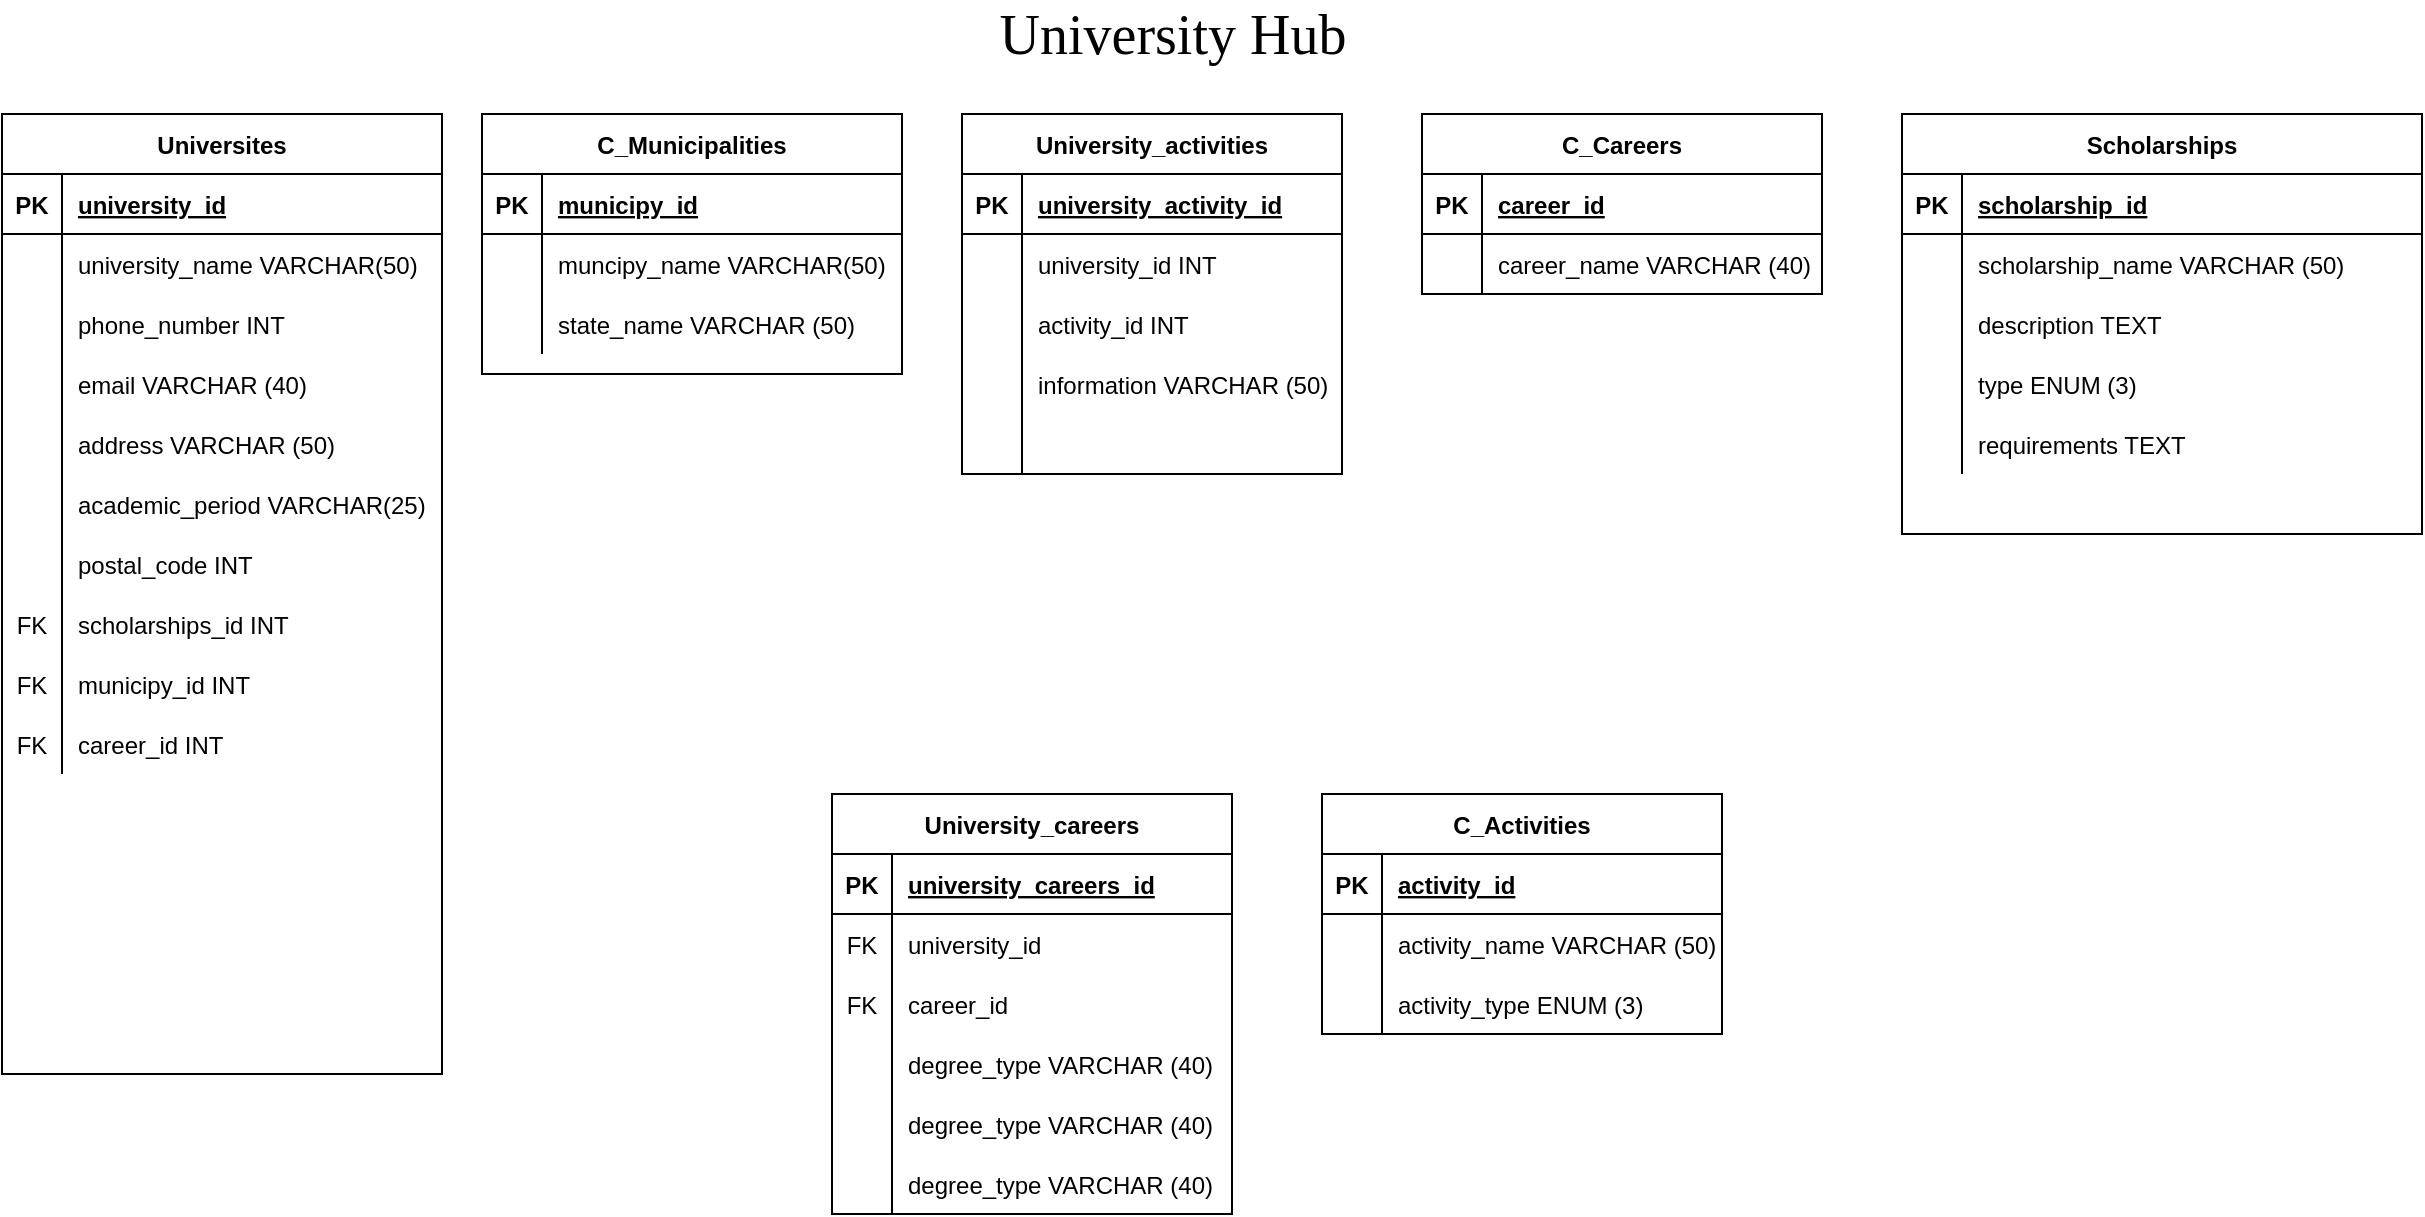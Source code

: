 <mxfile version="13.7.7" type="github">
  <diagram id="W1sH6OFh1roLbbkazUPK" name="Page-1">
    <mxGraphModel dx="2274" dy="841" grid="1" gridSize="10" guides="1" tooltips="1" connect="1" arrows="1" fold="1" page="1" pageScale="1" pageWidth="850" pageHeight="1100" math="0" shadow="0">
      <root>
        <mxCell id="0" />
        <mxCell id="1" parent="0" />
        <mxCell id="lba87AovnTTibqNIR0Lu-68" value="&lt;font style=&quot;font-size: 28px&quot; face=&quot;Times New Roman&quot;&gt;University Hub&lt;/font&gt;" style="text;html=1;align=center;verticalAlign=middle;resizable=0;points=[];autosize=1;" parent="1" vertex="1">
          <mxGeometry x="300" y="10" width="190" height="20" as="geometry" />
        </mxCell>
        <mxCell id="lba87AovnTTibqNIR0Lu-69" value="C_Municipalities" style="shape=table;startSize=30;container=1;collapsible=1;childLayout=tableLayout;fixedRows=1;rowLines=0;fontStyle=1;align=center;resizeLast=1;" parent="1" vertex="1">
          <mxGeometry x="50" y="60" width="210" height="130" as="geometry" />
        </mxCell>
        <mxCell id="lba87AovnTTibqNIR0Lu-70" value="" style="shape=partialRectangle;collapsible=0;dropTarget=0;pointerEvents=0;fillColor=none;top=0;left=0;bottom=1;right=0;points=[[0,0.5],[1,0.5]];portConstraint=eastwest;" parent="lba87AovnTTibqNIR0Lu-69" vertex="1">
          <mxGeometry y="30" width="210" height="30" as="geometry" />
        </mxCell>
        <mxCell id="lba87AovnTTibqNIR0Lu-71" value="PK" style="shape=partialRectangle;connectable=0;fillColor=none;top=0;left=0;bottom=0;right=0;fontStyle=1;overflow=hidden;" parent="lba87AovnTTibqNIR0Lu-70" vertex="1">
          <mxGeometry width="30" height="30" as="geometry" />
        </mxCell>
        <mxCell id="lba87AovnTTibqNIR0Lu-72" value="municipy_id" style="shape=partialRectangle;connectable=0;fillColor=none;top=0;left=0;bottom=0;right=0;align=left;spacingLeft=6;fontStyle=5;overflow=hidden;" parent="lba87AovnTTibqNIR0Lu-70" vertex="1">
          <mxGeometry x="30" width="180" height="30" as="geometry" />
        </mxCell>
        <mxCell id="lba87AovnTTibqNIR0Lu-73" value="" style="shape=partialRectangle;collapsible=0;dropTarget=0;pointerEvents=0;fillColor=none;top=0;left=0;bottom=0;right=0;points=[[0,0.5],[1,0.5]];portConstraint=eastwest;" parent="lba87AovnTTibqNIR0Lu-69" vertex="1">
          <mxGeometry y="60" width="210" height="30" as="geometry" />
        </mxCell>
        <mxCell id="lba87AovnTTibqNIR0Lu-74" value="" style="shape=partialRectangle;connectable=0;fillColor=none;top=0;left=0;bottom=0;right=0;editable=1;overflow=hidden;" parent="lba87AovnTTibqNIR0Lu-73" vertex="1">
          <mxGeometry width="30" height="30" as="geometry" />
        </mxCell>
        <mxCell id="lba87AovnTTibqNIR0Lu-75" value="muncipy_name VARCHAR(50)" style="shape=partialRectangle;connectable=0;fillColor=none;top=0;left=0;bottom=0;right=0;align=left;spacingLeft=6;overflow=hidden;" parent="lba87AovnTTibqNIR0Lu-73" vertex="1">
          <mxGeometry x="30" width="180" height="30" as="geometry" />
        </mxCell>
        <mxCell id="lba87AovnTTibqNIR0Lu-76" value="" style="shape=partialRectangle;collapsible=0;dropTarget=0;pointerEvents=0;fillColor=none;top=0;left=0;bottom=0;right=0;points=[[0,0.5],[1,0.5]];portConstraint=eastwest;" parent="lba87AovnTTibqNIR0Lu-69" vertex="1">
          <mxGeometry y="90" width="210" height="30" as="geometry" />
        </mxCell>
        <mxCell id="lba87AovnTTibqNIR0Lu-77" value="" style="shape=partialRectangle;connectable=0;fillColor=none;top=0;left=0;bottom=0;right=0;editable=1;overflow=hidden;" parent="lba87AovnTTibqNIR0Lu-76" vertex="1">
          <mxGeometry width="30" height="30" as="geometry" />
        </mxCell>
        <mxCell id="lba87AovnTTibqNIR0Lu-78" value="state_name VARCHAR (50)" style="shape=partialRectangle;connectable=0;fillColor=none;top=0;left=0;bottom=0;right=0;align=left;spacingLeft=6;overflow=hidden;" parent="lba87AovnTTibqNIR0Lu-76" vertex="1">
          <mxGeometry x="30" width="180" height="30" as="geometry" />
        </mxCell>
        <mxCell id="stJN1wXWKb7YKqjHWtWD-16" value="University_activities" style="shape=table;startSize=30;container=1;collapsible=1;childLayout=tableLayout;fixedRows=1;rowLines=0;fontStyle=1;align=center;resizeLast=1;" parent="1" vertex="1">
          <mxGeometry x="290" y="60" width="190" height="180" as="geometry" />
        </mxCell>
        <mxCell id="stJN1wXWKb7YKqjHWtWD-17" value="" style="shape=partialRectangle;collapsible=0;dropTarget=0;pointerEvents=0;fillColor=none;top=0;left=0;bottom=1;right=0;points=[[0,0.5],[1,0.5]];portConstraint=eastwest;" parent="stJN1wXWKb7YKqjHWtWD-16" vertex="1">
          <mxGeometry y="30" width="190" height="30" as="geometry" />
        </mxCell>
        <mxCell id="stJN1wXWKb7YKqjHWtWD-18" value="PK" style="shape=partialRectangle;connectable=0;fillColor=none;top=0;left=0;bottom=0;right=0;fontStyle=1;overflow=hidden;" parent="stJN1wXWKb7YKqjHWtWD-17" vertex="1">
          <mxGeometry width="30" height="30" as="geometry" />
        </mxCell>
        <mxCell id="stJN1wXWKb7YKqjHWtWD-19" value="university_activity_id" style="shape=partialRectangle;connectable=0;fillColor=none;top=0;left=0;bottom=0;right=0;align=left;spacingLeft=6;fontStyle=5;overflow=hidden;" parent="stJN1wXWKb7YKqjHWtWD-17" vertex="1">
          <mxGeometry x="30" width="160" height="30" as="geometry" />
        </mxCell>
        <mxCell id="stJN1wXWKb7YKqjHWtWD-20" value="" style="shape=partialRectangle;collapsible=0;dropTarget=0;pointerEvents=0;fillColor=none;top=0;left=0;bottom=0;right=0;points=[[0,0.5],[1,0.5]];portConstraint=eastwest;" parent="stJN1wXWKb7YKqjHWtWD-16" vertex="1">
          <mxGeometry y="60" width="190" height="30" as="geometry" />
        </mxCell>
        <mxCell id="stJN1wXWKb7YKqjHWtWD-21" value="" style="shape=partialRectangle;connectable=0;fillColor=none;top=0;left=0;bottom=0;right=0;editable=1;overflow=hidden;" parent="stJN1wXWKb7YKqjHWtWD-20" vertex="1">
          <mxGeometry width="30" height="30" as="geometry" />
        </mxCell>
        <mxCell id="stJN1wXWKb7YKqjHWtWD-22" value="university_id INT " style="shape=partialRectangle;connectable=0;fillColor=none;top=0;left=0;bottom=0;right=0;align=left;spacingLeft=6;overflow=hidden;" parent="stJN1wXWKb7YKqjHWtWD-20" vertex="1">
          <mxGeometry x="30" width="160" height="30" as="geometry" />
        </mxCell>
        <mxCell id="stJN1wXWKb7YKqjHWtWD-23" value="" style="shape=partialRectangle;collapsible=0;dropTarget=0;pointerEvents=0;fillColor=none;top=0;left=0;bottom=0;right=0;points=[[0,0.5],[1,0.5]];portConstraint=eastwest;" parent="stJN1wXWKb7YKqjHWtWD-16" vertex="1">
          <mxGeometry y="90" width="190" height="30" as="geometry" />
        </mxCell>
        <mxCell id="stJN1wXWKb7YKqjHWtWD-24" value="" style="shape=partialRectangle;connectable=0;fillColor=none;top=0;left=0;bottom=0;right=0;editable=1;overflow=hidden;" parent="stJN1wXWKb7YKqjHWtWD-23" vertex="1">
          <mxGeometry width="30" height="30" as="geometry" />
        </mxCell>
        <mxCell id="stJN1wXWKb7YKqjHWtWD-25" value="activity_id INT" style="shape=partialRectangle;connectable=0;fillColor=none;top=0;left=0;bottom=0;right=0;align=left;spacingLeft=6;overflow=hidden;" parent="stJN1wXWKb7YKqjHWtWD-23" vertex="1">
          <mxGeometry x="30" width="160" height="30" as="geometry" />
        </mxCell>
        <mxCell id="qsJC-0brQPdeC4saic5G-6" value="" style="shape=partialRectangle;collapsible=0;dropTarget=0;pointerEvents=0;fillColor=none;top=0;left=0;bottom=0;right=0;points=[[0,0.5],[1,0.5]];portConstraint=eastwest;" parent="stJN1wXWKb7YKqjHWtWD-16" vertex="1">
          <mxGeometry y="120" width="190" height="30" as="geometry" />
        </mxCell>
        <mxCell id="qsJC-0brQPdeC4saic5G-7" value="" style="shape=partialRectangle;connectable=0;fillColor=none;top=0;left=0;bottom=0;right=0;editable=1;overflow=hidden;" parent="qsJC-0brQPdeC4saic5G-6" vertex="1">
          <mxGeometry width="30" height="30" as="geometry" />
        </mxCell>
        <mxCell id="qsJC-0brQPdeC4saic5G-8" value="information VARCHAR (50)" style="shape=partialRectangle;connectable=0;fillColor=none;top=0;left=0;bottom=0;right=0;align=left;spacingLeft=6;overflow=hidden;" parent="qsJC-0brQPdeC4saic5G-6" vertex="1">
          <mxGeometry x="30" width="160" height="30" as="geometry" />
        </mxCell>
        <mxCell id="JNHCOuILpo2n0i_o9hOy-1" value="" style="shape=partialRectangle;collapsible=0;dropTarget=0;pointerEvents=0;fillColor=none;top=0;left=0;bottom=0;right=0;points=[[0,0.5],[1,0.5]];portConstraint=eastwest;" parent="stJN1wXWKb7YKqjHWtWD-16" vertex="1">
          <mxGeometry y="150" width="190" height="30" as="geometry" />
        </mxCell>
        <mxCell id="JNHCOuILpo2n0i_o9hOy-2" value="" style="shape=partialRectangle;connectable=0;fillColor=none;top=0;left=0;bottom=0;right=0;editable=1;overflow=hidden;" parent="JNHCOuILpo2n0i_o9hOy-1" vertex="1">
          <mxGeometry width="30" height="30" as="geometry" />
        </mxCell>
        <mxCell id="JNHCOuILpo2n0i_o9hOy-3" value="" style="shape=partialRectangle;connectable=0;fillColor=none;top=0;left=0;bottom=0;right=0;align=left;spacingLeft=6;overflow=hidden;" parent="JNHCOuILpo2n0i_o9hOy-1" vertex="1">
          <mxGeometry x="30" width="160" height="30" as="geometry" />
        </mxCell>
        <mxCell id="lba87AovnTTibqNIR0Lu-82" value="C_Careers" style="shape=table;startSize=30;container=1;collapsible=1;childLayout=tableLayout;fixedRows=1;rowLines=0;fontStyle=1;align=center;resizeLast=1;" parent="1" vertex="1">
          <mxGeometry x="520" y="60" width="200" height="90" as="geometry" />
        </mxCell>
        <mxCell id="lba87AovnTTibqNIR0Lu-83" value="" style="shape=partialRectangle;collapsible=0;dropTarget=0;pointerEvents=0;fillColor=none;top=0;left=0;bottom=1;right=0;points=[[0,0.5],[1,0.5]];portConstraint=eastwest;" parent="lba87AovnTTibqNIR0Lu-82" vertex="1">
          <mxGeometry y="30" width="200" height="30" as="geometry" />
        </mxCell>
        <mxCell id="lba87AovnTTibqNIR0Lu-84" value="PK" style="shape=partialRectangle;connectable=0;fillColor=none;top=0;left=0;bottom=0;right=0;fontStyle=1;overflow=hidden;" parent="lba87AovnTTibqNIR0Lu-83" vertex="1">
          <mxGeometry width="30" height="30" as="geometry" />
        </mxCell>
        <mxCell id="lba87AovnTTibqNIR0Lu-85" value="career_id" style="shape=partialRectangle;connectable=0;fillColor=none;top=0;left=0;bottom=0;right=0;align=left;spacingLeft=6;fontStyle=5;overflow=hidden;" parent="lba87AovnTTibqNIR0Lu-83" vertex="1">
          <mxGeometry x="30" width="170" height="30" as="geometry" />
        </mxCell>
        <mxCell id="lba87AovnTTibqNIR0Lu-86" value="" style="shape=partialRectangle;collapsible=0;dropTarget=0;pointerEvents=0;fillColor=none;top=0;left=0;bottom=0;right=0;points=[[0,0.5],[1,0.5]];portConstraint=eastwest;" parent="lba87AovnTTibqNIR0Lu-82" vertex="1">
          <mxGeometry y="60" width="200" height="30" as="geometry" />
        </mxCell>
        <mxCell id="lba87AovnTTibqNIR0Lu-87" value="" style="shape=partialRectangle;connectable=0;fillColor=none;top=0;left=0;bottom=0;right=0;editable=1;overflow=hidden;" parent="lba87AovnTTibqNIR0Lu-86" vertex="1">
          <mxGeometry width="30" height="30" as="geometry" />
        </mxCell>
        <mxCell id="lba87AovnTTibqNIR0Lu-88" value="career_name VARCHAR (40)" style="shape=partialRectangle;connectable=0;fillColor=none;top=0;left=0;bottom=0;right=0;align=left;spacingLeft=6;overflow=hidden;" parent="lba87AovnTTibqNIR0Lu-86" vertex="1">
          <mxGeometry x="30" width="170" height="30" as="geometry" />
        </mxCell>
        <mxCell id="lba87AovnTTibqNIR0Lu-53" value="Universites" style="shape=table;startSize=30;container=1;collapsible=1;childLayout=tableLayout;fixedRows=1;rowLines=0;fontStyle=1;align=center;resizeLast=1;" parent="1" vertex="1">
          <mxGeometry x="-190" y="60" width="220" height="480" as="geometry" />
        </mxCell>
        <mxCell id="lba87AovnTTibqNIR0Lu-54" value="" style="shape=partialRectangle;collapsible=0;dropTarget=0;pointerEvents=0;fillColor=none;top=0;left=0;bottom=1;right=0;points=[[0,0.5],[1,0.5]];portConstraint=eastwest;" parent="lba87AovnTTibqNIR0Lu-53" vertex="1">
          <mxGeometry y="30" width="220" height="30" as="geometry" />
        </mxCell>
        <mxCell id="lba87AovnTTibqNIR0Lu-55" value="PK" style="shape=partialRectangle;connectable=0;fillColor=none;top=0;left=0;bottom=0;right=0;fontStyle=1;overflow=hidden;" parent="lba87AovnTTibqNIR0Lu-54" vertex="1">
          <mxGeometry width="30" height="30" as="geometry" />
        </mxCell>
        <mxCell id="lba87AovnTTibqNIR0Lu-56" value="university_id" style="shape=partialRectangle;connectable=0;fillColor=none;top=0;left=0;bottom=0;right=0;align=left;spacingLeft=6;fontStyle=5;overflow=hidden;" parent="lba87AovnTTibqNIR0Lu-54" vertex="1">
          <mxGeometry x="30" width="190" height="30" as="geometry" />
        </mxCell>
        <mxCell id="lba87AovnTTibqNIR0Lu-57" value="" style="shape=partialRectangle;collapsible=0;dropTarget=0;pointerEvents=0;fillColor=none;top=0;left=0;bottom=0;right=0;points=[[0,0.5],[1,0.5]];portConstraint=eastwest;" parent="lba87AovnTTibqNIR0Lu-53" vertex="1">
          <mxGeometry y="60" width="220" height="30" as="geometry" />
        </mxCell>
        <mxCell id="lba87AovnTTibqNIR0Lu-58" value="" style="shape=partialRectangle;connectable=0;fillColor=none;top=0;left=0;bottom=0;right=0;editable=1;overflow=hidden;" parent="lba87AovnTTibqNIR0Lu-57" vertex="1">
          <mxGeometry width="30" height="30" as="geometry" />
        </mxCell>
        <mxCell id="lba87AovnTTibqNIR0Lu-59" value="university_name VARCHAR(50)" style="shape=partialRectangle;connectable=0;fillColor=none;top=0;left=0;bottom=0;right=0;align=left;spacingLeft=6;overflow=hidden;" parent="lba87AovnTTibqNIR0Lu-57" vertex="1">
          <mxGeometry x="30" width="190" height="30" as="geometry" />
        </mxCell>
        <mxCell id="lba87AovnTTibqNIR0Lu-60" value="" style="shape=partialRectangle;collapsible=0;dropTarget=0;pointerEvents=0;fillColor=none;top=0;left=0;bottom=0;right=0;points=[[0,0.5],[1,0.5]];portConstraint=eastwest;" parent="lba87AovnTTibqNIR0Lu-53" vertex="1">
          <mxGeometry y="90" width="220" height="30" as="geometry" />
        </mxCell>
        <mxCell id="lba87AovnTTibqNIR0Lu-61" value="" style="shape=partialRectangle;connectable=0;fillColor=none;top=0;left=0;bottom=0;right=0;editable=1;overflow=hidden;" parent="lba87AovnTTibqNIR0Lu-60" vertex="1">
          <mxGeometry width="30" height="30" as="geometry" />
        </mxCell>
        <mxCell id="lba87AovnTTibqNIR0Lu-62" value="phone_number INT " style="shape=partialRectangle;connectable=0;fillColor=none;top=0;left=0;bottom=0;right=0;align=left;spacingLeft=6;overflow=hidden;" parent="lba87AovnTTibqNIR0Lu-60" vertex="1">
          <mxGeometry x="30" width="190" height="30" as="geometry" />
        </mxCell>
        <mxCell id="lba87AovnTTibqNIR0Lu-63" value="" style="shape=partialRectangle;collapsible=0;dropTarget=0;pointerEvents=0;fillColor=none;top=0;left=0;bottom=0;right=0;points=[[0,0.5],[1,0.5]];portConstraint=eastwest;" parent="lba87AovnTTibqNIR0Lu-53" vertex="1">
          <mxGeometry y="120" width="220" height="30" as="geometry" />
        </mxCell>
        <mxCell id="lba87AovnTTibqNIR0Lu-64" value="" style="shape=partialRectangle;connectable=0;fillColor=none;top=0;left=0;bottom=0;right=0;editable=1;overflow=hidden;" parent="lba87AovnTTibqNIR0Lu-63" vertex="1">
          <mxGeometry width="30" height="30" as="geometry" />
        </mxCell>
        <mxCell id="lba87AovnTTibqNIR0Lu-65" value="email VARCHAR (40)" style="shape=partialRectangle;connectable=0;fillColor=none;top=0;left=0;bottom=0;right=0;align=left;spacingLeft=6;overflow=hidden;" parent="lba87AovnTTibqNIR0Lu-63" vertex="1">
          <mxGeometry x="30" width="190" height="30" as="geometry" />
        </mxCell>
        <mxCell id="qsJC-0brQPdeC4saic5G-24" value="" style="shape=partialRectangle;collapsible=0;dropTarget=0;pointerEvents=0;fillColor=none;top=0;left=0;bottom=0;right=0;points=[[0,0.5],[1,0.5]];portConstraint=eastwest;" parent="lba87AovnTTibqNIR0Lu-53" vertex="1">
          <mxGeometry y="150" width="220" height="30" as="geometry" />
        </mxCell>
        <mxCell id="qsJC-0brQPdeC4saic5G-25" value="" style="shape=partialRectangle;connectable=0;fillColor=none;top=0;left=0;bottom=0;right=0;editable=1;overflow=hidden;" parent="qsJC-0brQPdeC4saic5G-24" vertex="1">
          <mxGeometry width="30" height="30" as="geometry" />
        </mxCell>
        <mxCell id="qsJC-0brQPdeC4saic5G-26" value="address VARCHAR (50)" style="shape=partialRectangle;connectable=0;fillColor=none;top=0;left=0;bottom=0;right=0;align=left;spacingLeft=6;overflow=hidden;" parent="qsJC-0brQPdeC4saic5G-24" vertex="1">
          <mxGeometry x="30" width="190" height="30" as="geometry" />
        </mxCell>
        <mxCell id="qsJC-0brQPdeC4saic5G-27" value="" style="shape=partialRectangle;collapsible=0;dropTarget=0;pointerEvents=0;fillColor=none;top=0;left=0;bottom=0;right=0;points=[[0,0.5],[1,0.5]];portConstraint=eastwest;" parent="lba87AovnTTibqNIR0Lu-53" vertex="1">
          <mxGeometry y="180" width="220" height="30" as="geometry" />
        </mxCell>
        <mxCell id="qsJC-0brQPdeC4saic5G-28" value="" style="shape=partialRectangle;connectable=0;fillColor=none;top=0;left=0;bottom=0;right=0;editable=1;overflow=hidden;" parent="qsJC-0brQPdeC4saic5G-27" vertex="1">
          <mxGeometry width="30" height="30" as="geometry" />
        </mxCell>
        <mxCell id="qsJC-0brQPdeC4saic5G-29" value="academic_period VARCHAR(25)" style="shape=partialRectangle;connectable=0;fillColor=none;top=0;left=0;bottom=0;right=0;align=left;spacingLeft=6;overflow=hidden;" parent="qsJC-0brQPdeC4saic5G-27" vertex="1">
          <mxGeometry x="30" width="190" height="30" as="geometry" />
        </mxCell>
        <mxCell id="qsJC-0brQPdeC4saic5G-30" value="" style="shape=partialRectangle;collapsible=0;dropTarget=0;pointerEvents=0;fillColor=none;top=0;left=0;bottom=0;right=0;points=[[0,0.5],[1,0.5]];portConstraint=eastwest;" parent="lba87AovnTTibqNIR0Lu-53" vertex="1">
          <mxGeometry y="210" width="220" height="30" as="geometry" />
        </mxCell>
        <mxCell id="qsJC-0brQPdeC4saic5G-31" value="" style="shape=partialRectangle;connectable=0;fillColor=none;top=0;left=0;bottom=0;right=0;editable=1;overflow=hidden;" parent="qsJC-0brQPdeC4saic5G-30" vertex="1">
          <mxGeometry width="30" height="30" as="geometry" />
        </mxCell>
        <mxCell id="qsJC-0brQPdeC4saic5G-32" value="postal_code INT" style="shape=partialRectangle;connectable=0;fillColor=none;top=0;left=0;bottom=0;right=0;align=left;spacingLeft=6;overflow=hidden;" parent="qsJC-0brQPdeC4saic5G-30" vertex="1">
          <mxGeometry x="30" width="190" height="30" as="geometry" />
        </mxCell>
        <mxCell id="qsJC-0brQPdeC4saic5G-55" value="" style="shape=partialRectangle;collapsible=0;dropTarget=0;pointerEvents=0;fillColor=none;top=0;left=0;bottom=0;right=0;points=[[0,0.5],[1,0.5]];portConstraint=eastwest;" parent="lba87AovnTTibqNIR0Lu-53" vertex="1">
          <mxGeometry y="240" width="220" height="30" as="geometry" />
        </mxCell>
        <mxCell id="qsJC-0brQPdeC4saic5G-56" value="FK" style="shape=partialRectangle;connectable=0;fillColor=none;top=0;left=0;bottom=0;right=0;editable=1;overflow=hidden;" parent="qsJC-0brQPdeC4saic5G-55" vertex="1">
          <mxGeometry width="30" height="30" as="geometry" />
        </mxCell>
        <mxCell id="qsJC-0brQPdeC4saic5G-57" value="scholarships_id INT" style="shape=partialRectangle;connectable=0;fillColor=none;top=0;left=0;bottom=0;right=0;align=left;spacingLeft=6;overflow=hidden;" parent="qsJC-0brQPdeC4saic5G-55" vertex="1">
          <mxGeometry x="30" width="190" height="30" as="geometry" />
        </mxCell>
        <mxCell id="qsJC-0brQPdeC4saic5G-96" value="" style="shape=partialRectangle;collapsible=0;dropTarget=0;pointerEvents=0;fillColor=none;top=0;left=0;bottom=0;right=0;points=[[0,0.5],[1,0.5]];portConstraint=eastwest;" parent="lba87AovnTTibqNIR0Lu-53" vertex="1">
          <mxGeometry y="270" width="220" height="30" as="geometry" />
        </mxCell>
        <mxCell id="qsJC-0brQPdeC4saic5G-97" value="FK" style="shape=partialRectangle;connectable=0;fillColor=none;top=0;left=0;bottom=0;right=0;editable=1;overflow=hidden;" parent="qsJC-0brQPdeC4saic5G-96" vertex="1">
          <mxGeometry width="30" height="30" as="geometry" />
        </mxCell>
        <mxCell id="qsJC-0brQPdeC4saic5G-98" value="municipy_id INT" style="shape=partialRectangle;connectable=0;fillColor=none;top=0;left=0;bottom=0;right=0;align=left;spacingLeft=6;overflow=hidden;" parent="qsJC-0brQPdeC4saic5G-96" vertex="1">
          <mxGeometry x="30" width="190" height="30" as="geometry" />
        </mxCell>
        <mxCell id="qsJC-0brQPdeC4saic5G-99" value="" style="shape=partialRectangle;collapsible=0;dropTarget=0;pointerEvents=0;fillColor=none;top=0;left=0;bottom=0;right=0;points=[[0,0.5],[1,0.5]];portConstraint=eastwest;" parent="lba87AovnTTibqNIR0Lu-53" vertex="1">
          <mxGeometry y="300" width="220" height="30" as="geometry" />
        </mxCell>
        <mxCell id="qsJC-0brQPdeC4saic5G-100" value="FK" style="shape=partialRectangle;connectable=0;fillColor=none;top=0;left=0;bottom=0;right=0;editable=1;overflow=hidden;" parent="qsJC-0brQPdeC4saic5G-99" vertex="1">
          <mxGeometry width="30" height="30" as="geometry" />
        </mxCell>
        <mxCell id="qsJC-0brQPdeC4saic5G-101" value="career_id INT" style="shape=partialRectangle;connectable=0;fillColor=none;top=0;left=0;bottom=0;right=0;align=left;spacingLeft=6;overflow=hidden;" parent="qsJC-0brQPdeC4saic5G-99" vertex="1">
          <mxGeometry x="30" width="190" height="30" as="geometry" />
        </mxCell>
        <mxCell id="lba87AovnTTibqNIR0Lu-95" value="C_Activities" style="shape=table;startSize=30;container=1;collapsible=1;childLayout=tableLayout;fixedRows=1;rowLines=0;fontStyle=1;align=center;resizeLast=1;" parent="1" vertex="1">
          <mxGeometry x="470" y="400" width="200" height="120" as="geometry" />
        </mxCell>
        <mxCell id="lba87AovnTTibqNIR0Lu-96" value="" style="shape=partialRectangle;collapsible=0;dropTarget=0;pointerEvents=0;fillColor=none;top=0;left=0;bottom=1;right=0;points=[[0,0.5],[1,0.5]];portConstraint=eastwest;" parent="lba87AovnTTibqNIR0Lu-95" vertex="1">
          <mxGeometry y="30" width="200" height="30" as="geometry" />
        </mxCell>
        <mxCell id="lba87AovnTTibqNIR0Lu-97" value="PK" style="shape=partialRectangle;connectable=0;fillColor=none;top=0;left=0;bottom=0;right=0;fontStyle=1;overflow=hidden;" parent="lba87AovnTTibqNIR0Lu-96" vertex="1">
          <mxGeometry width="30" height="30" as="geometry" />
        </mxCell>
        <mxCell id="lba87AovnTTibqNIR0Lu-98" value="activity_id" style="shape=partialRectangle;connectable=0;fillColor=none;top=0;left=0;bottom=0;right=0;align=left;spacingLeft=6;fontStyle=5;overflow=hidden;" parent="lba87AovnTTibqNIR0Lu-96" vertex="1">
          <mxGeometry x="30" width="170" height="30" as="geometry" />
        </mxCell>
        <mxCell id="lba87AovnTTibqNIR0Lu-99" value="" style="shape=partialRectangle;collapsible=0;dropTarget=0;pointerEvents=0;fillColor=none;top=0;left=0;bottom=0;right=0;points=[[0,0.5],[1,0.5]];portConstraint=eastwest;" parent="lba87AovnTTibqNIR0Lu-95" vertex="1">
          <mxGeometry y="60" width="200" height="30" as="geometry" />
        </mxCell>
        <mxCell id="lba87AovnTTibqNIR0Lu-100" value="" style="shape=partialRectangle;connectable=0;fillColor=none;top=0;left=0;bottom=0;right=0;editable=1;overflow=hidden;" parent="lba87AovnTTibqNIR0Lu-99" vertex="1">
          <mxGeometry width="30" height="30" as="geometry" />
        </mxCell>
        <mxCell id="lba87AovnTTibqNIR0Lu-101" value="activity_name VARCHAR (50)" style="shape=partialRectangle;connectable=0;fillColor=none;top=0;left=0;bottom=0;right=0;align=left;spacingLeft=6;overflow=hidden;" parent="lba87AovnTTibqNIR0Lu-99" vertex="1">
          <mxGeometry x="30" width="170" height="30" as="geometry" />
        </mxCell>
        <mxCell id="lba87AovnTTibqNIR0Lu-102" value="" style="shape=partialRectangle;collapsible=0;dropTarget=0;pointerEvents=0;fillColor=none;top=0;left=0;bottom=0;right=0;points=[[0,0.5],[1,0.5]];portConstraint=eastwest;" parent="lba87AovnTTibqNIR0Lu-95" vertex="1">
          <mxGeometry y="90" width="200" height="30" as="geometry" />
        </mxCell>
        <mxCell id="lba87AovnTTibqNIR0Lu-103" value="" style="shape=partialRectangle;connectable=0;fillColor=none;top=0;left=0;bottom=0;right=0;editable=1;overflow=hidden;" parent="lba87AovnTTibqNIR0Lu-102" vertex="1">
          <mxGeometry width="30" height="30" as="geometry" />
        </mxCell>
        <mxCell id="lba87AovnTTibqNIR0Lu-104" value="activity_type ENUM (3)" style="shape=partialRectangle;connectable=0;fillColor=none;top=0;left=0;bottom=0;right=0;align=left;spacingLeft=6;overflow=hidden;" parent="lba87AovnTTibqNIR0Lu-102" vertex="1">
          <mxGeometry x="30" width="170" height="30" as="geometry" />
        </mxCell>
        <mxCell id="qsJC-0brQPdeC4saic5G-58" value="University_careers" style="shape=table;startSize=30;container=1;collapsible=1;childLayout=tableLayout;fixedRows=1;rowLines=0;fontStyle=1;align=center;resizeLast=1;" parent="1" vertex="1">
          <mxGeometry x="225" y="400" width="200" height="210" as="geometry" />
        </mxCell>
        <mxCell id="qsJC-0brQPdeC4saic5G-59" value="" style="shape=partialRectangle;collapsible=0;dropTarget=0;pointerEvents=0;fillColor=none;top=0;left=0;bottom=1;right=0;points=[[0,0.5],[1,0.5]];portConstraint=eastwest;" parent="qsJC-0brQPdeC4saic5G-58" vertex="1">
          <mxGeometry y="30" width="200" height="30" as="geometry" />
        </mxCell>
        <mxCell id="qsJC-0brQPdeC4saic5G-60" value="PK" style="shape=partialRectangle;connectable=0;fillColor=none;top=0;left=0;bottom=0;right=0;fontStyle=1;overflow=hidden;" parent="qsJC-0brQPdeC4saic5G-59" vertex="1">
          <mxGeometry width="30" height="30" as="geometry" />
        </mxCell>
        <mxCell id="qsJC-0brQPdeC4saic5G-61" value="university_careers_id" style="shape=partialRectangle;connectable=0;fillColor=none;top=0;left=0;bottom=0;right=0;align=left;spacingLeft=6;fontStyle=5;overflow=hidden;" parent="qsJC-0brQPdeC4saic5G-59" vertex="1">
          <mxGeometry x="30" width="170" height="30" as="geometry" />
        </mxCell>
        <mxCell id="qsJC-0brQPdeC4saic5G-62" value="" style="shape=partialRectangle;collapsible=0;dropTarget=0;pointerEvents=0;fillColor=none;top=0;left=0;bottom=0;right=0;points=[[0,0.5],[1,0.5]];portConstraint=eastwest;" parent="qsJC-0brQPdeC4saic5G-58" vertex="1">
          <mxGeometry y="60" width="200" height="30" as="geometry" />
        </mxCell>
        <mxCell id="qsJC-0brQPdeC4saic5G-63" value="FK" style="shape=partialRectangle;connectable=0;fillColor=none;top=0;left=0;bottom=0;right=0;editable=1;overflow=hidden;" parent="qsJC-0brQPdeC4saic5G-62" vertex="1">
          <mxGeometry width="30" height="30" as="geometry" />
        </mxCell>
        <mxCell id="qsJC-0brQPdeC4saic5G-64" value="university_id" style="shape=partialRectangle;connectable=0;fillColor=none;top=0;left=0;bottom=0;right=0;align=left;spacingLeft=6;overflow=hidden;" parent="qsJC-0brQPdeC4saic5G-62" vertex="1">
          <mxGeometry x="30" width="170" height="30" as="geometry" />
        </mxCell>
        <mxCell id="qsJC-0brQPdeC4saic5G-65" value="" style="shape=partialRectangle;collapsible=0;dropTarget=0;pointerEvents=0;fillColor=none;top=0;left=0;bottom=0;right=0;points=[[0,0.5],[1,0.5]];portConstraint=eastwest;" parent="qsJC-0brQPdeC4saic5G-58" vertex="1">
          <mxGeometry y="90" width="200" height="30" as="geometry" />
        </mxCell>
        <mxCell id="qsJC-0brQPdeC4saic5G-66" value="FK" style="shape=partialRectangle;connectable=0;fillColor=none;top=0;left=0;bottom=0;right=0;editable=1;overflow=hidden;" parent="qsJC-0brQPdeC4saic5G-65" vertex="1">
          <mxGeometry width="30" height="30" as="geometry" />
        </mxCell>
        <mxCell id="qsJC-0brQPdeC4saic5G-67" value="career_id" style="shape=partialRectangle;connectable=0;fillColor=none;top=0;left=0;bottom=0;right=0;align=left;spacingLeft=6;overflow=hidden;" parent="qsJC-0brQPdeC4saic5G-65" vertex="1">
          <mxGeometry x="30" width="170" height="30" as="geometry" />
        </mxCell>
        <mxCell id="qsJC-0brQPdeC4saic5G-68" value="" style="shape=partialRectangle;collapsible=0;dropTarget=0;pointerEvents=0;fillColor=none;top=0;left=0;bottom=0;right=0;points=[[0,0.5],[1,0.5]];portConstraint=eastwest;" parent="qsJC-0brQPdeC4saic5G-58" vertex="1">
          <mxGeometry y="120" width="200" height="30" as="geometry" />
        </mxCell>
        <mxCell id="qsJC-0brQPdeC4saic5G-69" value="" style="shape=partialRectangle;connectable=0;fillColor=none;top=0;left=0;bottom=0;right=0;editable=1;overflow=hidden;" parent="qsJC-0brQPdeC4saic5G-68" vertex="1">
          <mxGeometry width="30" height="30" as="geometry" />
        </mxCell>
        <mxCell id="qsJC-0brQPdeC4saic5G-70" value="degree_type VARCHAR (40)" style="shape=partialRectangle;connectable=0;fillColor=none;top=0;left=0;bottom=0;right=0;align=left;spacingLeft=6;overflow=hidden;" parent="qsJC-0brQPdeC4saic5G-68" vertex="1">
          <mxGeometry x="30" width="170" height="30" as="geometry" />
        </mxCell>
        <mxCell id="qsJC-0brQPdeC4saic5G-103" value="" style="shape=partialRectangle;collapsible=0;dropTarget=0;pointerEvents=0;fillColor=none;top=0;left=0;bottom=0;right=0;points=[[0,0.5],[1,0.5]];portConstraint=eastwest;" parent="qsJC-0brQPdeC4saic5G-58" vertex="1">
          <mxGeometry y="150" width="200" height="30" as="geometry" />
        </mxCell>
        <mxCell id="qsJC-0brQPdeC4saic5G-104" value="" style="shape=partialRectangle;connectable=0;fillColor=none;top=0;left=0;bottom=0;right=0;editable=1;overflow=hidden;" parent="qsJC-0brQPdeC4saic5G-103" vertex="1">
          <mxGeometry width="30" height="30" as="geometry" />
        </mxCell>
        <mxCell id="qsJC-0brQPdeC4saic5G-105" value="degree_type VARCHAR (40)" style="shape=partialRectangle;connectable=0;fillColor=none;top=0;left=0;bottom=0;right=0;align=left;spacingLeft=6;overflow=hidden;" parent="qsJC-0brQPdeC4saic5G-103" vertex="1">
          <mxGeometry x="30" width="170" height="30" as="geometry" />
        </mxCell>
        <mxCell id="qsJC-0brQPdeC4saic5G-106" value="" style="shape=partialRectangle;collapsible=0;dropTarget=0;pointerEvents=0;fillColor=none;top=0;left=0;bottom=0;right=0;points=[[0,0.5],[1,0.5]];portConstraint=eastwest;" parent="qsJC-0brQPdeC4saic5G-58" vertex="1">
          <mxGeometry y="180" width="200" height="30" as="geometry" />
        </mxCell>
        <mxCell id="qsJC-0brQPdeC4saic5G-107" value="" style="shape=partialRectangle;connectable=0;fillColor=none;top=0;left=0;bottom=0;right=0;editable=1;overflow=hidden;" parent="qsJC-0brQPdeC4saic5G-106" vertex="1">
          <mxGeometry width="30" height="30" as="geometry" />
        </mxCell>
        <mxCell id="qsJC-0brQPdeC4saic5G-108" value="degree_type VARCHAR (40)" style="shape=partialRectangle;connectable=0;fillColor=none;top=0;left=0;bottom=0;right=0;align=left;spacingLeft=6;overflow=hidden;" parent="qsJC-0brQPdeC4saic5G-106" vertex="1">
          <mxGeometry x="30" width="170" height="30" as="geometry" />
        </mxCell>
        <mxCell id="JNHCOuILpo2n0i_o9hOy-4" value="Scholarships" style="shape=table;startSize=30;container=1;collapsible=1;childLayout=tableLayout;fixedRows=1;rowLines=0;fontStyle=1;align=center;resizeLast=1;" parent="1" vertex="1">
          <mxGeometry x="760" y="60" width="260" height="210" as="geometry" />
        </mxCell>
        <mxCell id="JNHCOuILpo2n0i_o9hOy-5" value="" style="shape=partialRectangle;collapsible=0;dropTarget=0;pointerEvents=0;fillColor=none;top=0;left=0;bottom=1;right=0;points=[[0,0.5],[1,0.5]];portConstraint=eastwest;" parent="JNHCOuILpo2n0i_o9hOy-4" vertex="1">
          <mxGeometry y="30" width="260" height="30" as="geometry" />
        </mxCell>
        <mxCell id="JNHCOuILpo2n0i_o9hOy-6" value="PK" style="shape=partialRectangle;connectable=0;fillColor=none;top=0;left=0;bottom=0;right=0;fontStyle=1;overflow=hidden;" parent="JNHCOuILpo2n0i_o9hOy-5" vertex="1">
          <mxGeometry width="30" height="30" as="geometry" />
        </mxCell>
        <mxCell id="JNHCOuILpo2n0i_o9hOy-7" value="scholarship_id" style="shape=partialRectangle;connectable=0;fillColor=none;top=0;left=0;bottom=0;right=0;align=left;spacingLeft=6;fontStyle=5;overflow=hidden;" parent="JNHCOuILpo2n0i_o9hOy-5" vertex="1">
          <mxGeometry x="30" width="230" height="30" as="geometry" />
        </mxCell>
        <mxCell id="JNHCOuILpo2n0i_o9hOy-8" value="" style="shape=partialRectangle;collapsible=0;dropTarget=0;pointerEvents=0;fillColor=none;top=0;left=0;bottom=0;right=0;points=[[0,0.5],[1,0.5]];portConstraint=eastwest;" parent="JNHCOuILpo2n0i_o9hOy-4" vertex="1">
          <mxGeometry y="60" width="260" height="30" as="geometry" />
        </mxCell>
        <mxCell id="JNHCOuILpo2n0i_o9hOy-9" value="" style="shape=partialRectangle;connectable=0;fillColor=none;top=0;left=0;bottom=0;right=0;editable=1;overflow=hidden;" parent="JNHCOuILpo2n0i_o9hOy-8" vertex="1">
          <mxGeometry width="30" height="30" as="geometry" />
        </mxCell>
        <mxCell id="JNHCOuILpo2n0i_o9hOy-10" value="scholarship_name VARCHAR (50)" style="shape=partialRectangle;connectable=0;fillColor=none;top=0;left=0;bottom=0;right=0;align=left;spacingLeft=6;overflow=hidden;" parent="JNHCOuILpo2n0i_o9hOy-8" vertex="1">
          <mxGeometry x="30" width="230" height="30" as="geometry" />
        </mxCell>
        <mxCell id="JNHCOuILpo2n0i_o9hOy-11" value="" style="shape=partialRectangle;collapsible=0;dropTarget=0;pointerEvents=0;fillColor=none;top=0;left=0;bottom=0;right=0;points=[[0,0.5],[1,0.5]];portConstraint=eastwest;" parent="JNHCOuILpo2n0i_o9hOy-4" vertex="1">
          <mxGeometry y="90" width="260" height="30" as="geometry" />
        </mxCell>
        <mxCell id="JNHCOuILpo2n0i_o9hOy-12" value="" style="shape=partialRectangle;connectable=0;fillColor=none;top=0;left=0;bottom=0;right=0;editable=1;overflow=hidden;" parent="JNHCOuILpo2n0i_o9hOy-11" vertex="1">
          <mxGeometry width="30" height="30" as="geometry" />
        </mxCell>
        <mxCell id="JNHCOuILpo2n0i_o9hOy-13" value="description TEXT" style="shape=partialRectangle;connectable=0;fillColor=none;top=0;left=0;bottom=0;right=0;align=left;spacingLeft=6;overflow=hidden;" parent="JNHCOuILpo2n0i_o9hOy-11" vertex="1">
          <mxGeometry x="30" width="230" height="30" as="geometry" />
        </mxCell>
        <mxCell id="JNHCOuILpo2n0i_o9hOy-14" value="" style="shape=partialRectangle;collapsible=0;dropTarget=0;pointerEvents=0;fillColor=none;top=0;left=0;bottom=0;right=0;points=[[0,0.5],[1,0.5]];portConstraint=eastwest;" parent="JNHCOuILpo2n0i_o9hOy-4" vertex="1">
          <mxGeometry y="120" width="260" height="30" as="geometry" />
        </mxCell>
        <mxCell id="JNHCOuILpo2n0i_o9hOy-15" value="" style="shape=partialRectangle;connectable=0;fillColor=none;top=0;left=0;bottom=0;right=0;editable=1;overflow=hidden;" parent="JNHCOuILpo2n0i_o9hOy-14" vertex="1">
          <mxGeometry width="30" height="30" as="geometry" />
        </mxCell>
        <mxCell id="JNHCOuILpo2n0i_o9hOy-16" value="type ENUM (3)" style="shape=partialRectangle;connectable=0;fillColor=none;top=0;left=0;bottom=0;right=0;align=left;spacingLeft=6;overflow=hidden;" parent="JNHCOuILpo2n0i_o9hOy-14" vertex="1">
          <mxGeometry x="30" width="230" height="30" as="geometry" />
        </mxCell>
        <mxCell id="JNHCOuILpo2n0i_o9hOy-17" value="" style="shape=partialRectangle;collapsible=0;dropTarget=0;pointerEvents=0;fillColor=none;top=0;left=0;bottom=0;right=0;points=[[0,0.5],[1,0.5]];portConstraint=eastwest;" parent="JNHCOuILpo2n0i_o9hOy-4" vertex="1">
          <mxGeometry y="150" width="260" height="30" as="geometry" />
        </mxCell>
        <mxCell id="JNHCOuILpo2n0i_o9hOy-18" value="" style="shape=partialRectangle;connectable=0;fillColor=none;top=0;left=0;bottom=0;right=0;editable=1;overflow=hidden;" parent="JNHCOuILpo2n0i_o9hOy-17" vertex="1">
          <mxGeometry width="30" height="30" as="geometry" />
        </mxCell>
        <mxCell id="JNHCOuILpo2n0i_o9hOy-19" value="requirements TEXT" style="shape=partialRectangle;connectable=0;fillColor=none;top=0;left=0;bottom=0;right=0;align=left;spacingLeft=6;overflow=hidden;" parent="JNHCOuILpo2n0i_o9hOy-17" vertex="1">
          <mxGeometry x="30" width="230" height="30" as="geometry" />
        </mxCell>
      </root>
    </mxGraphModel>
  </diagram>
</mxfile>
